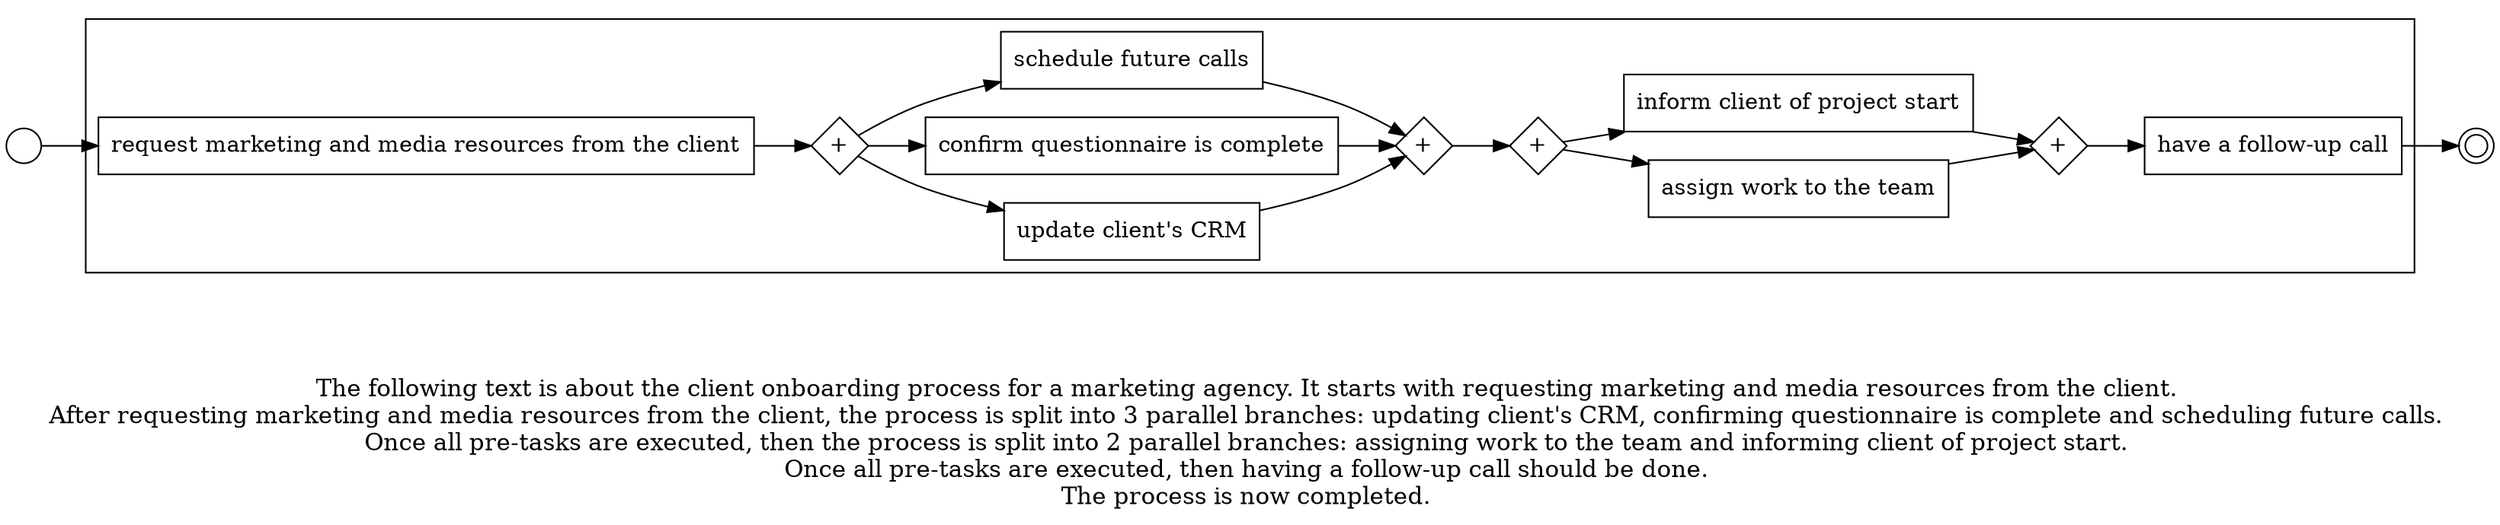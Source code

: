 digraph client_onboarding_process_for_a_marketing_agency_148 {
	graph [rankdir=LR]
	START_NODE [label="" shape=circle width=0.3]
	subgraph CLUSTER_0 {
		"request marketing and media resources from the client" [shape=box]
		"AND_SPLIT--2. Setting the agenda_KDA8" [label="+" fixedsize=true shape=diamond width=0.5]
		"request marketing and media resources from the client" -> "AND_SPLIT--2. Setting the agenda_KDA8"
		"update client's CRM" [shape=box]
		"AND_SPLIT--2. Setting the agenda_KDA8" -> "update client's CRM"
		"confirm questionnaire is complete" [shape=box]
		"AND_SPLIT--2. Setting the agenda_KDA8" -> "confirm questionnaire is complete"
		"schedule future calls" [shape=box]
		"AND_SPLIT--2. Setting the agenda_KDA8" -> "schedule future calls"
		"AND_JOIN--2. Setting the agenda_KDA8" [label="+" fixedsize=true shape=diamond width=0.5]
		"update client's CRM" -> "AND_JOIN--2. Setting the agenda_KDA8"
		"confirm questionnaire is complete" -> "AND_JOIN--2. Setting the agenda_KDA8"
		"schedule future calls" -> "AND_JOIN--2. Setting the agenda_KDA8"
		"AND_SPLIT--4. Project start_XBBZ" [label="+" fixedsize=true shape=diamond width=0.5]
		"AND_JOIN--2. Setting the agenda_KDA8" -> "AND_SPLIT--4. Project start_XBBZ"
		"assign work to the team" [shape=box]
		"AND_SPLIT--4. Project start_XBBZ" -> "assign work to the team"
		"inform client of project start" [shape=box]
		"AND_SPLIT--4. Project start_XBBZ" -> "inform client of project start"
		"AND_JOIN--4. Project start_XBBZ" [label="+" fixedsize=true shape=diamond width=0.5]
		"assign work to the team" -> "AND_JOIN--4. Project start_XBBZ"
		"inform client of project start" -> "AND_JOIN--4. Project start_XBBZ"
		"have a follow-up call" [shape=box]
		"AND_JOIN--4. Project start_XBBZ" -> "have a follow-up call"
	}
	START_NODE -> "request marketing and media resources from the client"
	END_NODE [label="" shape=doublecircle width=0.2]
	"have a follow-up call" -> END_NODE
	fontsize=15 label="\n\n
The following text is about the client onboarding process for a marketing agency. It starts with requesting marketing and media resources from the client. 
After requesting marketing and media resources from the client, the process is split into 3 parallel branches: updating client's CRM, confirming questionnaire is complete and scheduling future calls. 
Once all pre-tasks are executed, then the process is split into 2 parallel branches: assigning work to the team and informing client of project start. 
Once all pre-tasks are executed, then having a follow-up call should be done. 
The process is now completed. 
"
}
